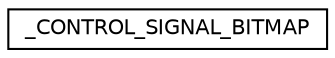 digraph "Graphical Class Hierarchy"
{
  edge [fontname="Helvetica",fontsize="10",labelfontname="Helvetica",labelfontsize="10"];
  node [fontname="Helvetica",fontsize="10",shape=record];
  rankdir="LR";
  Node1 [label="_CONTROL_SIGNAL_BITMAP",height=0.2,width=0.4,color="black", fillcolor="white", style="filled",URL="$union___c_o_n_t_r_o_l___s_i_g_n_a_l___b_i_t_m_a_p.html"];
}
